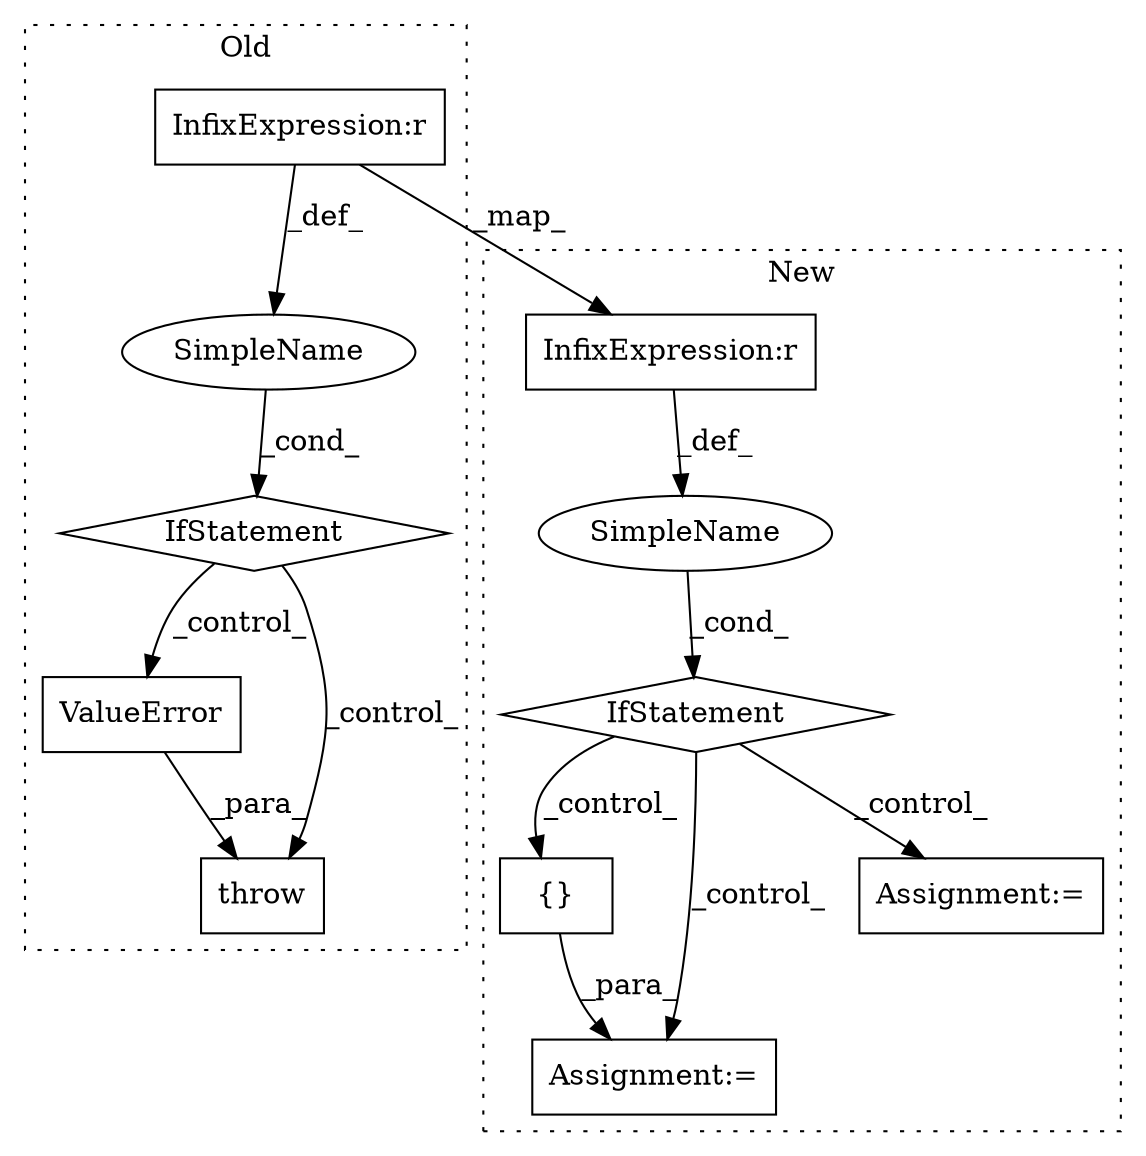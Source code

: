 digraph G {
subgraph cluster0 {
1 [label="ValueError" a="32" s="3210,3257" l="11,1" shape="box"];
3 [label="throw" a="53" s="3204" l="6" shape="box"];
4 [label="SimpleName" a="42" s="" l="" shape="ellipse"];
5 [label="IfStatement" a="25" s="3135,3151" l="4,2" shape="diamond"];
8 [label="InfixExpression:r" a="27" s="3142" l="4" shape="box"];
label = "Old";
style="dotted";
}
subgraph cluster1 {
2 [label="{}" a="4" s="3427,3449" l="1,1" shape="box"];
6 [label="Assignment:=" a="7" s="3414" l="1" shape="box"];
7 [label="IfStatement" a="25" s="3229,3245" l="4,2" shape="diamond"];
9 [label="InfixExpression:r" a="27" s="3236" l="4" shape="box"];
10 [label="SimpleName" a="42" s="" l="" shape="ellipse"];
11 [label="Assignment:=" a="7" s="3352" l="1" shape="box"];
label = "New";
style="dotted";
}
1 -> 3 [label="_para_"];
2 -> 6 [label="_para_"];
4 -> 5 [label="_cond_"];
5 -> 3 [label="_control_"];
5 -> 1 [label="_control_"];
7 -> 2 [label="_control_"];
7 -> 6 [label="_control_"];
7 -> 11 [label="_control_"];
8 -> 4 [label="_def_"];
8 -> 9 [label="_map_"];
9 -> 10 [label="_def_"];
10 -> 7 [label="_cond_"];
}